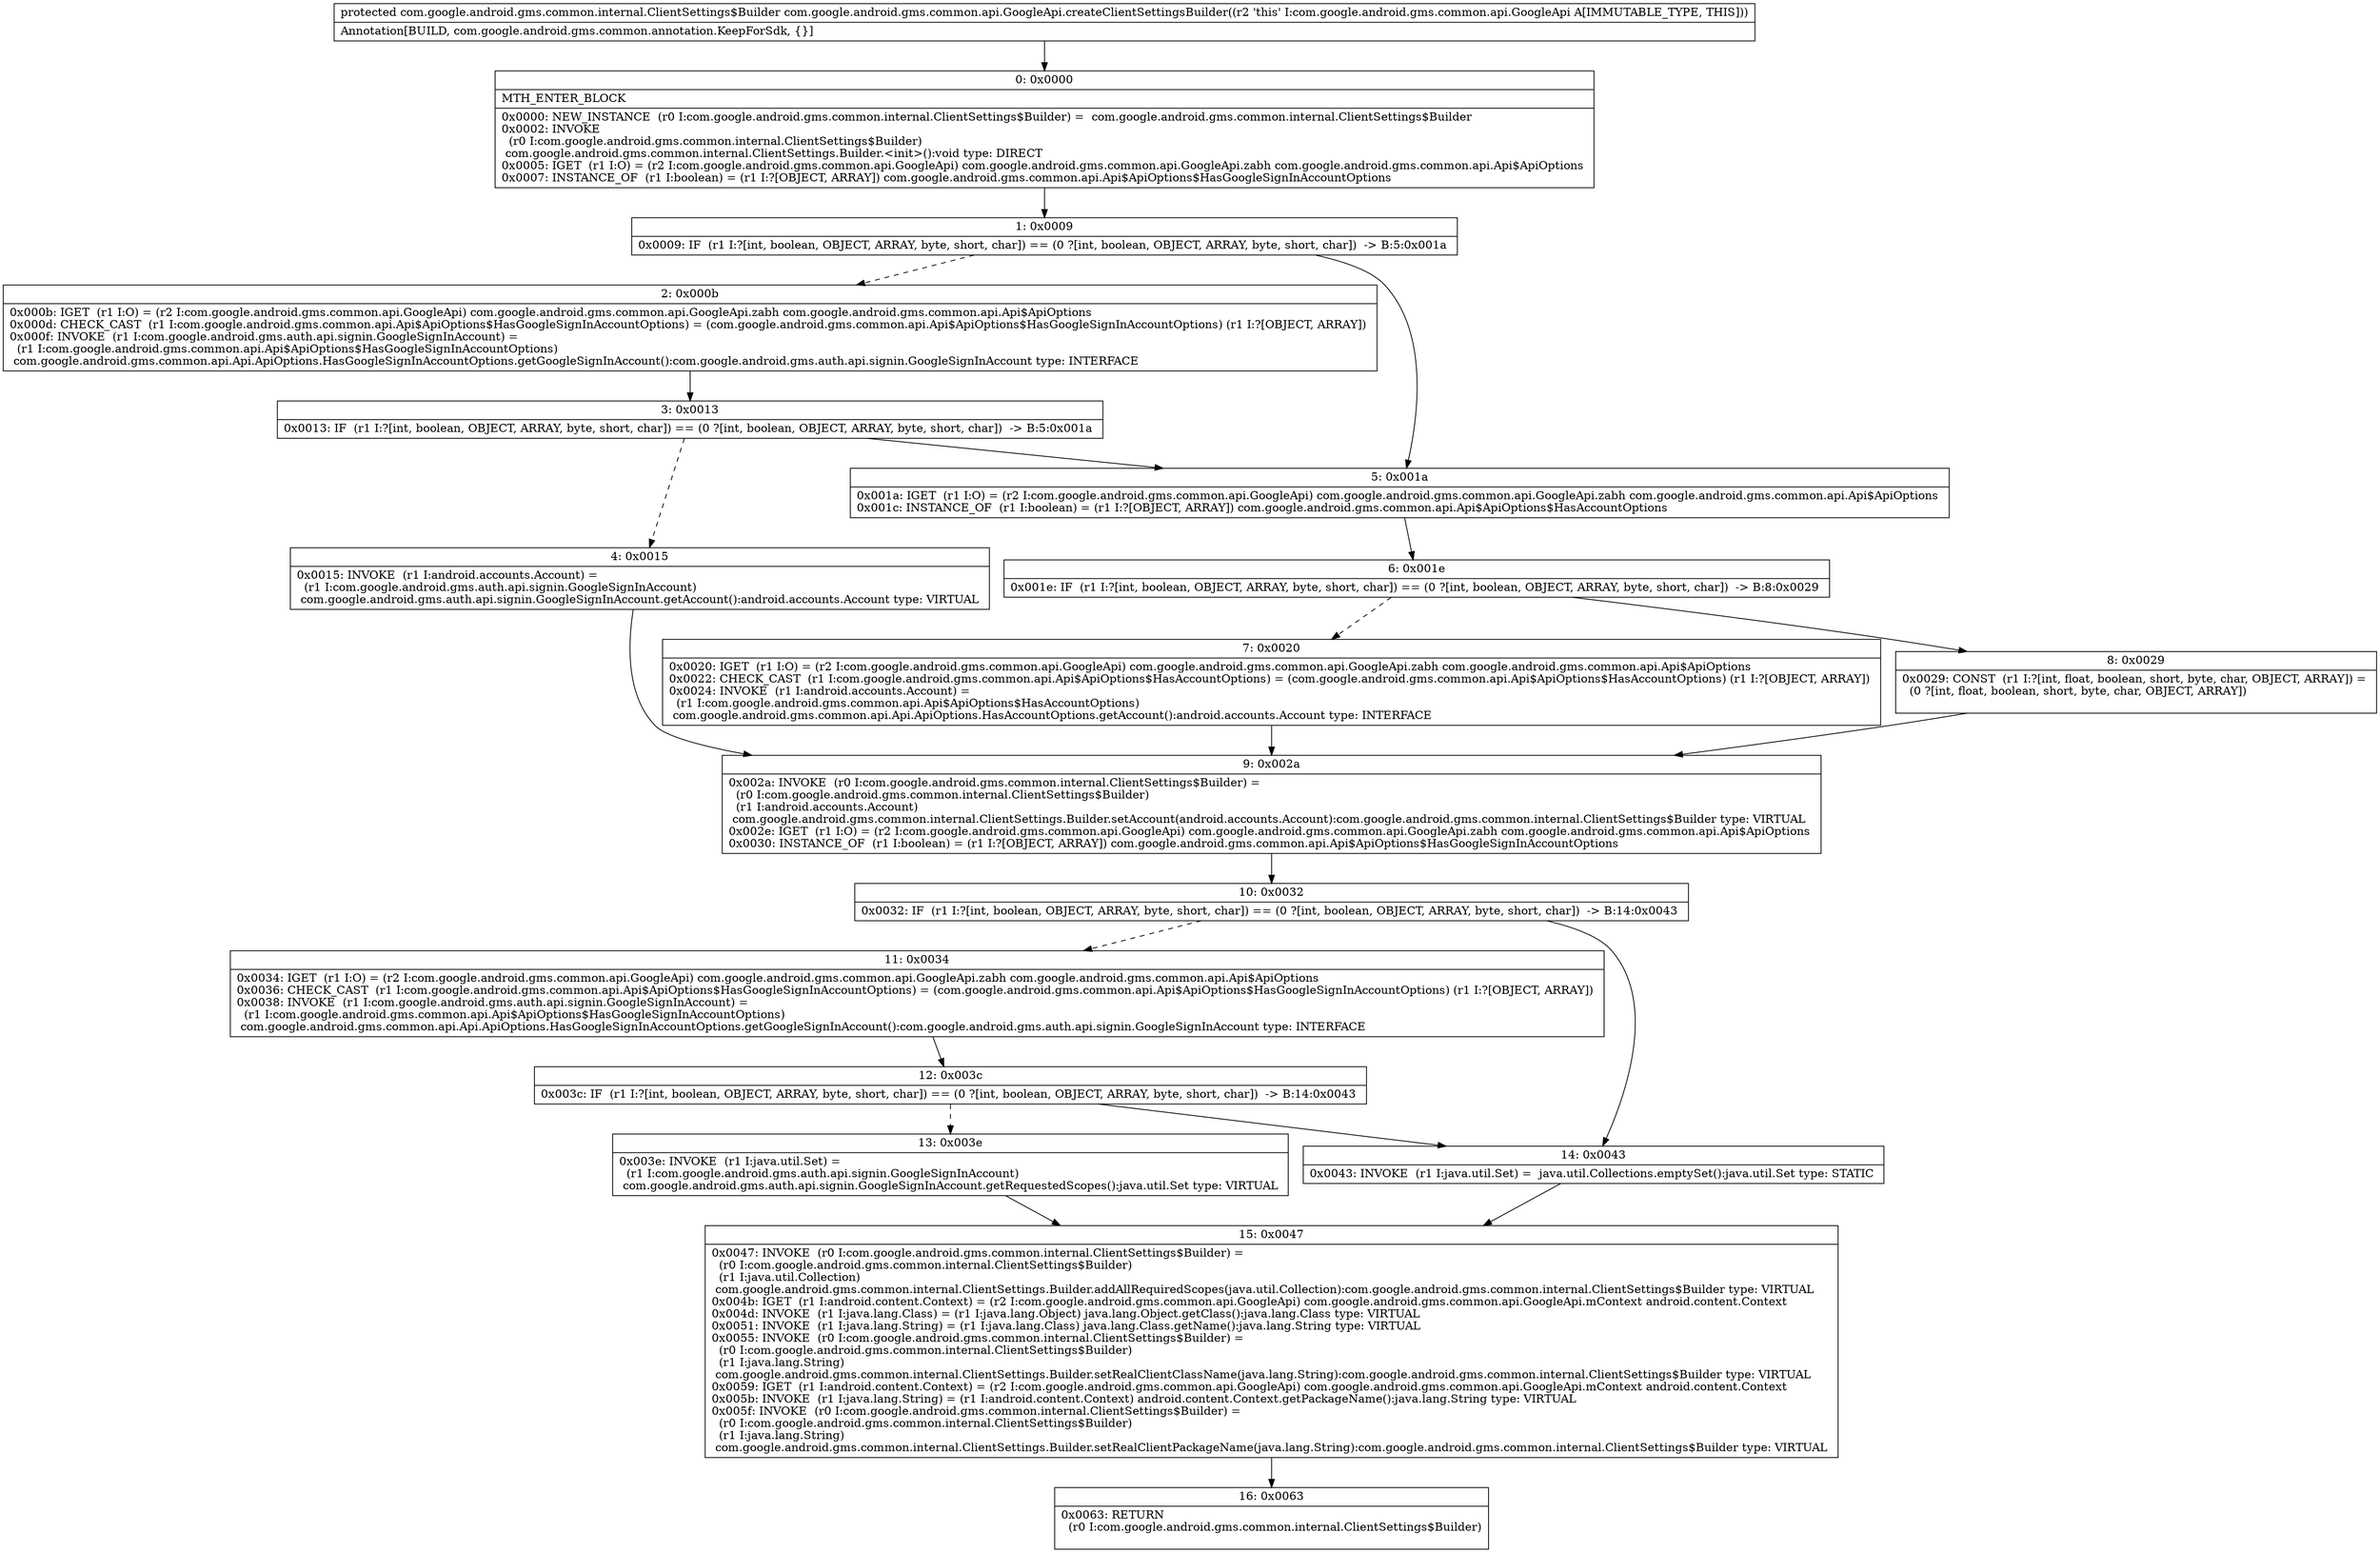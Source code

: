 digraph "CFG forcom.google.android.gms.common.api.GoogleApi.createClientSettingsBuilder()Lcom\/google\/android\/gms\/common\/internal\/ClientSettings$Builder;" {
Node_0 [shape=record,label="{0\:\ 0x0000|MTH_ENTER_BLOCK\l|0x0000: NEW_INSTANCE  (r0 I:com.google.android.gms.common.internal.ClientSettings$Builder) =  com.google.android.gms.common.internal.ClientSettings$Builder \l0x0002: INVOKE  \l  (r0 I:com.google.android.gms.common.internal.ClientSettings$Builder)\l com.google.android.gms.common.internal.ClientSettings.Builder.\<init\>():void type: DIRECT \l0x0005: IGET  (r1 I:O) = (r2 I:com.google.android.gms.common.api.GoogleApi) com.google.android.gms.common.api.GoogleApi.zabh com.google.android.gms.common.api.Api$ApiOptions \l0x0007: INSTANCE_OF  (r1 I:boolean) = (r1 I:?[OBJECT, ARRAY]) com.google.android.gms.common.api.Api$ApiOptions$HasGoogleSignInAccountOptions \l}"];
Node_1 [shape=record,label="{1\:\ 0x0009|0x0009: IF  (r1 I:?[int, boolean, OBJECT, ARRAY, byte, short, char]) == (0 ?[int, boolean, OBJECT, ARRAY, byte, short, char])  \-\> B:5:0x001a \l}"];
Node_2 [shape=record,label="{2\:\ 0x000b|0x000b: IGET  (r1 I:O) = (r2 I:com.google.android.gms.common.api.GoogleApi) com.google.android.gms.common.api.GoogleApi.zabh com.google.android.gms.common.api.Api$ApiOptions \l0x000d: CHECK_CAST  (r1 I:com.google.android.gms.common.api.Api$ApiOptions$HasGoogleSignInAccountOptions) = (com.google.android.gms.common.api.Api$ApiOptions$HasGoogleSignInAccountOptions) (r1 I:?[OBJECT, ARRAY]) \l0x000f: INVOKE  (r1 I:com.google.android.gms.auth.api.signin.GoogleSignInAccount) = \l  (r1 I:com.google.android.gms.common.api.Api$ApiOptions$HasGoogleSignInAccountOptions)\l com.google.android.gms.common.api.Api.ApiOptions.HasGoogleSignInAccountOptions.getGoogleSignInAccount():com.google.android.gms.auth.api.signin.GoogleSignInAccount type: INTERFACE \l}"];
Node_3 [shape=record,label="{3\:\ 0x0013|0x0013: IF  (r1 I:?[int, boolean, OBJECT, ARRAY, byte, short, char]) == (0 ?[int, boolean, OBJECT, ARRAY, byte, short, char])  \-\> B:5:0x001a \l}"];
Node_4 [shape=record,label="{4\:\ 0x0015|0x0015: INVOKE  (r1 I:android.accounts.Account) = \l  (r1 I:com.google.android.gms.auth.api.signin.GoogleSignInAccount)\l com.google.android.gms.auth.api.signin.GoogleSignInAccount.getAccount():android.accounts.Account type: VIRTUAL \l}"];
Node_5 [shape=record,label="{5\:\ 0x001a|0x001a: IGET  (r1 I:O) = (r2 I:com.google.android.gms.common.api.GoogleApi) com.google.android.gms.common.api.GoogleApi.zabh com.google.android.gms.common.api.Api$ApiOptions \l0x001c: INSTANCE_OF  (r1 I:boolean) = (r1 I:?[OBJECT, ARRAY]) com.google.android.gms.common.api.Api$ApiOptions$HasAccountOptions \l}"];
Node_6 [shape=record,label="{6\:\ 0x001e|0x001e: IF  (r1 I:?[int, boolean, OBJECT, ARRAY, byte, short, char]) == (0 ?[int, boolean, OBJECT, ARRAY, byte, short, char])  \-\> B:8:0x0029 \l}"];
Node_7 [shape=record,label="{7\:\ 0x0020|0x0020: IGET  (r1 I:O) = (r2 I:com.google.android.gms.common.api.GoogleApi) com.google.android.gms.common.api.GoogleApi.zabh com.google.android.gms.common.api.Api$ApiOptions \l0x0022: CHECK_CAST  (r1 I:com.google.android.gms.common.api.Api$ApiOptions$HasAccountOptions) = (com.google.android.gms.common.api.Api$ApiOptions$HasAccountOptions) (r1 I:?[OBJECT, ARRAY]) \l0x0024: INVOKE  (r1 I:android.accounts.Account) = \l  (r1 I:com.google.android.gms.common.api.Api$ApiOptions$HasAccountOptions)\l com.google.android.gms.common.api.Api.ApiOptions.HasAccountOptions.getAccount():android.accounts.Account type: INTERFACE \l}"];
Node_8 [shape=record,label="{8\:\ 0x0029|0x0029: CONST  (r1 I:?[int, float, boolean, short, byte, char, OBJECT, ARRAY]) = \l  (0 ?[int, float, boolean, short, byte, char, OBJECT, ARRAY])\l \l}"];
Node_9 [shape=record,label="{9\:\ 0x002a|0x002a: INVOKE  (r0 I:com.google.android.gms.common.internal.ClientSettings$Builder) = \l  (r0 I:com.google.android.gms.common.internal.ClientSettings$Builder)\l  (r1 I:android.accounts.Account)\l com.google.android.gms.common.internal.ClientSettings.Builder.setAccount(android.accounts.Account):com.google.android.gms.common.internal.ClientSettings$Builder type: VIRTUAL \l0x002e: IGET  (r1 I:O) = (r2 I:com.google.android.gms.common.api.GoogleApi) com.google.android.gms.common.api.GoogleApi.zabh com.google.android.gms.common.api.Api$ApiOptions \l0x0030: INSTANCE_OF  (r1 I:boolean) = (r1 I:?[OBJECT, ARRAY]) com.google.android.gms.common.api.Api$ApiOptions$HasGoogleSignInAccountOptions \l}"];
Node_10 [shape=record,label="{10\:\ 0x0032|0x0032: IF  (r1 I:?[int, boolean, OBJECT, ARRAY, byte, short, char]) == (0 ?[int, boolean, OBJECT, ARRAY, byte, short, char])  \-\> B:14:0x0043 \l}"];
Node_11 [shape=record,label="{11\:\ 0x0034|0x0034: IGET  (r1 I:O) = (r2 I:com.google.android.gms.common.api.GoogleApi) com.google.android.gms.common.api.GoogleApi.zabh com.google.android.gms.common.api.Api$ApiOptions \l0x0036: CHECK_CAST  (r1 I:com.google.android.gms.common.api.Api$ApiOptions$HasGoogleSignInAccountOptions) = (com.google.android.gms.common.api.Api$ApiOptions$HasGoogleSignInAccountOptions) (r1 I:?[OBJECT, ARRAY]) \l0x0038: INVOKE  (r1 I:com.google.android.gms.auth.api.signin.GoogleSignInAccount) = \l  (r1 I:com.google.android.gms.common.api.Api$ApiOptions$HasGoogleSignInAccountOptions)\l com.google.android.gms.common.api.Api.ApiOptions.HasGoogleSignInAccountOptions.getGoogleSignInAccount():com.google.android.gms.auth.api.signin.GoogleSignInAccount type: INTERFACE \l}"];
Node_12 [shape=record,label="{12\:\ 0x003c|0x003c: IF  (r1 I:?[int, boolean, OBJECT, ARRAY, byte, short, char]) == (0 ?[int, boolean, OBJECT, ARRAY, byte, short, char])  \-\> B:14:0x0043 \l}"];
Node_13 [shape=record,label="{13\:\ 0x003e|0x003e: INVOKE  (r1 I:java.util.Set) = \l  (r1 I:com.google.android.gms.auth.api.signin.GoogleSignInAccount)\l com.google.android.gms.auth.api.signin.GoogleSignInAccount.getRequestedScopes():java.util.Set type: VIRTUAL \l}"];
Node_14 [shape=record,label="{14\:\ 0x0043|0x0043: INVOKE  (r1 I:java.util.Set) =  java.util.Collections.emptySet():java.util.Set type: STATIC \l}"];
Node_15 [shape=record,label="{15\:\ 0x0047|0x0047: INVOKE  (r0 I:com.google.android.gms.common.internal.ClientSettings$Builder) = \l  (r0 I:com.google.android.gms.common.internal.ClientSettings$Builder)\l  (r1 I:java.util.Collection)\l com.google.android.gms.common.internal.ClientSettings.Builder.addAllRequiredScopes(java.util.Collection):com.google.android.gms.common.internal.ClientSettings$Builder type: VIRTUAL \l0x004b: IGET  (r1 I:android.content.Context) = (r2 I:com.google.android.gms.common.api.GoogleApi) com.google.android.gms.common.api.GoogleApi.mContext android.content.Context \l0x004d: INVOKE  (r1 I:java.lang.Class) = (r1 I:java.lang.Object) java.lang.Object.getClass():java.lang.Class type: VIRTUAL \l0x0051: INVOKE  (r1 I:java.lang.String) = (r1 I:java.lang.Class) java.lang.Class.getName():java.lang.String type: VIRTUAL \l0x0055: INVOKE  (r0 I:com.google.android.gms.common.internal.ClientSettings$Builder) = \l  (r0 I:com.google.android.gms.common.internal.ClientSettings$Builder)\l  (r1 I:java.lang.String)\l com.google.android.gms.common.internal.ClientSettings.Builder.setRealClientClassName(java.lang.String):com.google.android.gms.common.internal.ClientSettings$Builder type: VIRTUAL \l0x0059: IGET  (r1 I:android.content.Context) = (r2 I:com.google.android.gms.common.api.GoogleApi) com.google.android.gms.common.api.GoogleApi.mContext android.content.Context \l0x005b: INVOKE  (r1 I:java.lang.String) = (r1 I:android.content.Context) android.content.Context.getPackageName():java.lang.String type: VIRTUAL \l0x005f: INVOKE  (r0 I:com.google.android.gms.common.internal.ClientSettings$Builder) = \l  (r0 I:com.google.android.gms.common.internal.ClientSettings$Builder)\l  (r1 I:java.lang.String)\l com.google.android.gms.common.internal.ClientSettings.Builder.setRealClientPackageName(java.lang.String):com.google.android.gms.common.internal.ClientSettings$Builder type: VIRTUAL \l}"];
Node_16 [shape=record,label="{16\:\ 0x0063|0x0063: RETURN  \l  (r0 I:com.google.android.gms.common.internal.ClientSettings$Builder)\l \l}"];
MethodNode[shape=record,label="{protected com.google.android.gms.common.internal.ClientSettings$Builder com.google.android.gms.common.api.GoogleApi.createClientSettingsBuilder((r2 'this' I:com.google.android.gms.common.api.GoogleApi A[IMMUTABLE_TYPE, THIS]))  | Annotation[BUILD, com.google.android.gms.common.annotation.KeepForSdk, \{\}]\l}"];
MethodNode -> Node_0;
Node_0 -> Node_1;
Node_1 -> Node_2[style=dashed];
Node_1 -> Node_5;
Node_2 -> Node_3;
Node_3 -> Node_4[style=dashed];
Node_3 -> Node_5;
Node_4 -> Node_9;
Node_5 -> Node_6;
Node_6 -> Node_7[style=dashed];
Node_6 -> Node_8;
Node_7 -> Node_9;
Node_8 -> Node_9;
Node_9 -> Node_10;
Node_10 -> Node_11[style=dashed];
Node_10 -> Node_14;
Node_11 -> Node_12;
Node_12 -> Node_13[style=dashed];
Node_12 -> Node_14;
Node_13 -> Node_15;
Node_14 -> Node_15;
Node_15 -> Node_16;
}

